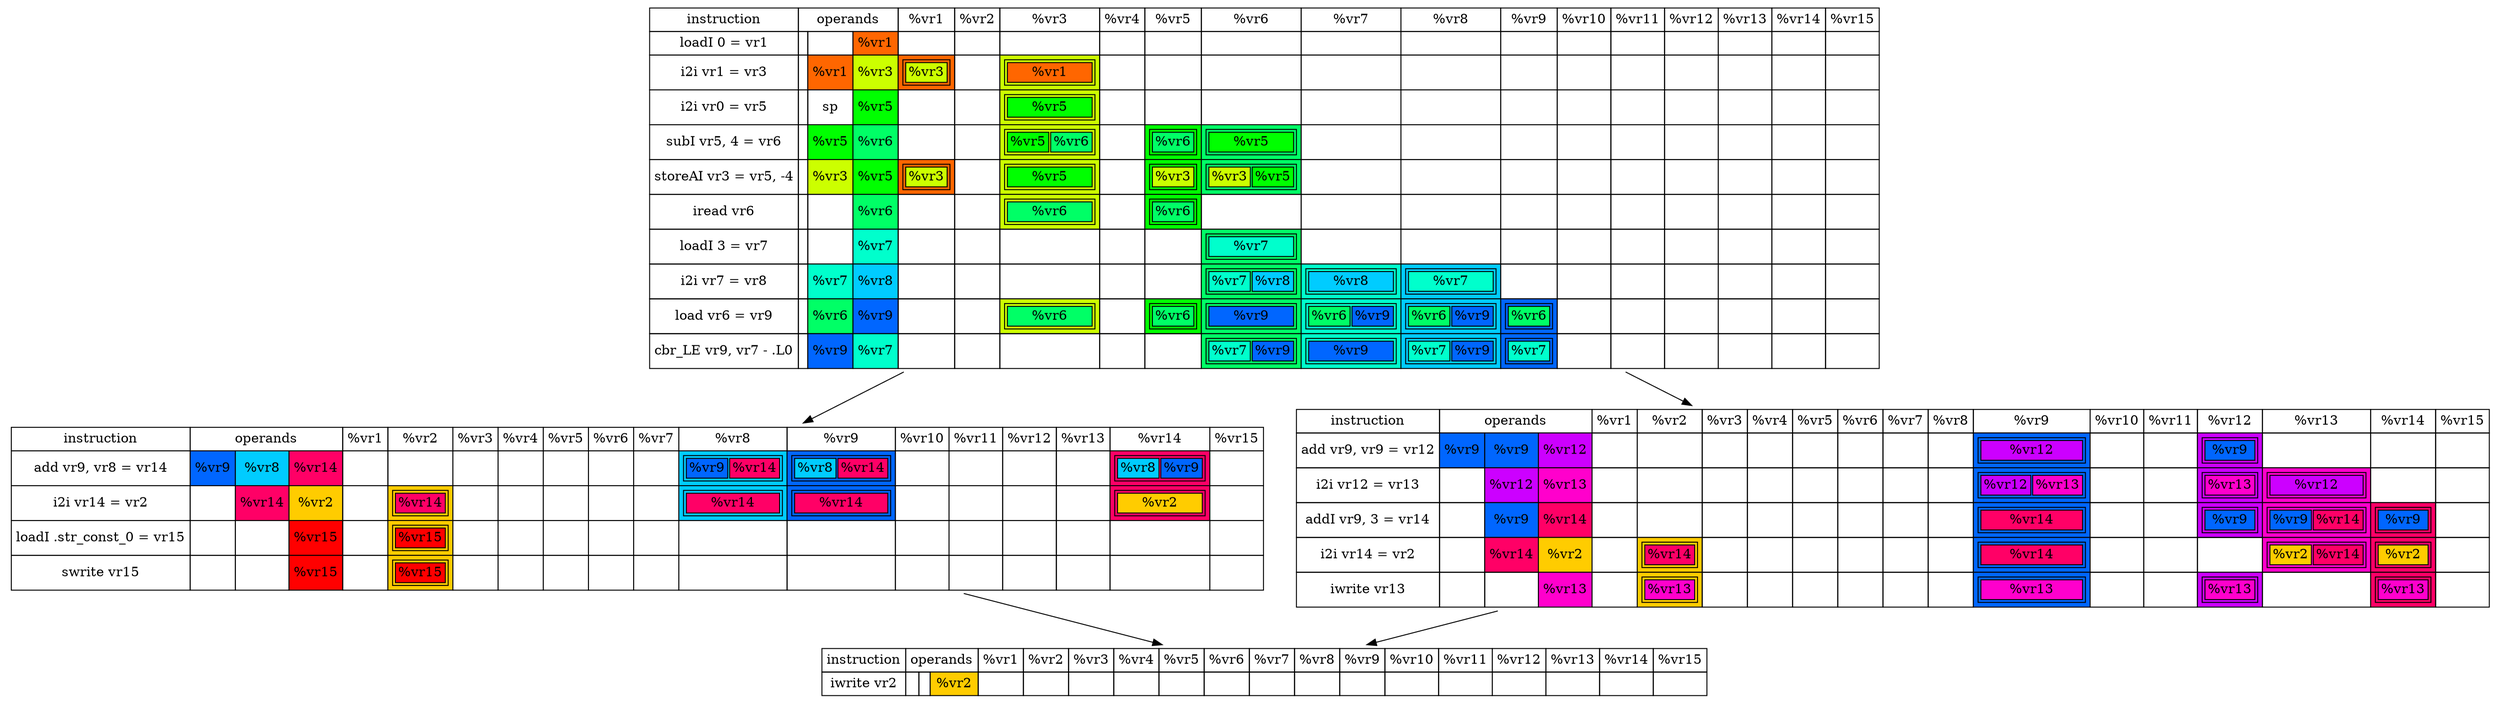 digraph cfg {
_F_main [shape = none, label = <
<table border="0" cellborder="1" cellspacing="0" cellpadding="4">
<tr><td>instruction</td><td colspan="3">operands</td>
<td>%vr1</td>
<td>%vr2</td>
<td>%vr3</td>
<td>%vr4</td>
<td>%vr5</td>
<td>%vr6</td>
<td>%vr7</td>
<td>%vr8</td>
<td>%vr9</td>
<td>%vr10</td>
<td>%vr11</td>
<td>%vr12</td>
<td>%vr13</td>
<td>%vr14</td>
<td>%vr15</td>
</tr>
<tr><td>loadI 0 = vr1</td>
<td></td>
<td></td>
    <td bgcolor = "0.06666667 1 1">%vr1</td>
<td></td>
<td></td>
<td></td>
<td></td>
<td></td>
<td></td>
<td></td>
<td></td>
<td></td>
<td></td>
<td></td>
<td></td>
<td></td>
<td></td>
<td></td>
</tr>
<tr><td>i2i vr1 = vr3</td>
<td></td>
    <td bgcolor = "0.06666667 1 1">%vr1</td>
    <td bgcolor = "0.2 1 1">%vr3</td>
    <td  bgcolor = "0.06666667 1 1"><table><tr>
    <td bgcolor = "0.2 1 1">%vr3</td>
</tr></table>
</td>
<td></td>
    <td  bgcolor = "0.2 1 1"><table><tr>
    <td bgcolor = "0.06666667 1 1">%vr1</td>
</tr></table>
</td>
<td></td>
<td></td>
<td></td>
<td></td>
<td></td>
<td></td>
<td></td>
<td></td>
<td></td>
<td></td>
<td></td>
<td></td>
</tr>
<tr><td>i2i vr0 = vr5</td>
<td></td>
<td>sp</td>
    <td bgcolor = "0.33333334 1 1">%vr5</td>
<td></td>
<td></td>
    <td  bgcolor = "0.2 1 1"><table><tr>
    <td bgcolor = "0.33333334 1 1">%vr5</td>
</tr></table>
</td>
<td></td>
<td></td>
<td></td>
<td></td>
<td></td>
<td></td>
<td></td>
<td></td>
<td></td>
<td></td>
<td></td>
<td></td>
</tr>
<tr><td>subI vr5, 4 = vr6</td>
<td></td>
    <td bgcolor = "0.33333334 1 1">%vr5</td>
    <td bgcolor = "0.4 1 1">%vr6</td>
<td></td>
<td></td>
    <td  bgcolor = "0.2 1 1"><table><tr>
    <td bgcolor = "0.33333334 1 1">%vr5</td>
    <td bgcolor = "0.4 1 1">%vr6</td>
</tr></table>
</td>
<td></td>
    <td  bgcolor = "0.33333334 1 1"><table><tr>
    <td bgcolor = "0.4 1 1">%vr6</td>
</tr></table>
</td>
    <td  bgcolor = "0.4 1 1"><table><tr>
    <td bgcolor = "0.33333334 1 1">%vr5</td>
</tr></table>
</td>
<td></td>
<td></td>
<td></td>
<td></td>
<td></td>
<td></td>
<td></td>
<td></td>
<td></td>
</tr>
<tr><td>storeAI vr3 = vr5, -4</td>
<td></td>
    <td bgcolor = "0.2 1 1">%vr3</td>
    <td bgcolor = "0.33333334 1 1">%vr5</td>
    <td  bgcolor = "0.06666667 1 1"><table><tr>
    <td bgcolor = "0.2 1 1">%vr3</td>
</tr></table>
</td>
<td></td>
    <td  bgcolor = "0.2 1 1"><table><tr>
    <td bgcolor = "0.33333334 1 1">%vr5</td>
</tr></table>
</td>
<td></td>
    <td  bgcolor = "0.33333334 1 1"><table><tr>
    <td bgcolor = "0.2 1 1">%vr3</td>
</tr></table>
</td>
    <td  bgcolor = "0.4 1 1"><table><tr>
    <td bgcolor = "0.2 1 1">%vr3</td>
    <td bgcolor = "0.33333334 1 1">%vr5</td>
</tr></table>
</td>
<td></td>
<td></td>
<td></td>
<td></td>
<td></td>
<td></td>
<td></td>
<td></td>
<td></td>
</tr>
<tr><td>iread vr6</td>
<td></td>
<td></td>
    <td bgcolor = "0.4 1 1">%vr6</td>
<td></td>
<td></td>
    <td  bgcolor = "0.2 1 1"><table><tr>
    <td bgcolor = "0.4 1 1">%vr6</td>
</tr></table>
</td>
<td></td>
    <td  bgcolor = "0.33333334 1 1"><table><tr>
    <td bgcolor = "0.4 1 1">%vr6</td>
</tr></table>
</td>
<td></td>
<td></td>
<td></td>
<td></td>
<td></td>
<td></td>
<td></td>
<td></td>
<td></td>
<td></td>
</tr>
<tr><td>loadI 3 = vr7</td>
<td></td>
<td></td>
    <td bgcolor = "0.46666667 1 1">%vr7</td>
<td></td>
<td></td>
<td></td>
<td></td>
<td></td>
    <td  bgcolor = "0.4 1 1"><table><tr>
    <td bgcolor = "0.46666667 1 1">%vr7</td>
</tr></table>
</td>
<td></td>
<td></td>
<td></td>
<td></td>
<td></td>
<td></td>
<td></td>
<td></td>
<td></td>
</tr>
<tr><td>i2i vr7 = vr8</td>
<td></td>
    <td bgcolor = "0.46666667 1 1">%vr7</td>
    <td bgcolor = "0.53333336 1 1">%vr8</td>
<td></td>
<td></td>
<td></td>
<td></td>
<td></td>
    <td  bgcolor = "0.4 1 1"><table><tr>
    <td bgcolor = "0.46666667 1 1">%vr7</td>
    <td bgcolor = "0.53333336 1 1">%vr8</td>
</tr></table>
</td>
    <td  bgcolor = "0.46666667 1 1"><table><tr>
    <td bgcolor = "0.53333336 1 1">%vr8</td>
</tr></table>
</td>
    <td  bgcolor = "0.53333336 1 1"><table><tr>
    <td bgcolor = "0.46666667 1 1">%vr7</td>
</tr></table>
</td>
<td></td>
<td></td>
<td></td>
<td></td>
<td></td>
<td></td>
<td></td>
</tr>
<tr><td>load vr6 = vr9</td>
<td></td>
    <td bgcolor = "0.4 1 1">%vr6</td>
    <td bgcolor = "0.6 1 1">%vr9</td>
<td></td>
<td></td>
    <td  bgcolor = "0.2 1 1"><table><tr>
    <td bgcolor = "0.4 1 1">%vr6</td>
</tr></table>
</td>
<td></td>
    <td  bgcolor = "0.33333334 1 1"><table><tr>
    <td bgcolor = "0.4 1 1">%vr6</td>
</tr></table>
</td>
    <td  bgcolor = "0.4 1 1"><table><tr>
    <td bgcolor = "0.6 1 1">%vr9</td>
</tr></table>
</td>
    <td  bgcolor = "0.46666667 1 1"><table><tr>
    <td bgcolor = "0.4 1 1">%vr6</td>
    <td bgcolor = "0.6 1 1">%vr9</td>
</tr></table>
</td>
    <td  bgcolor = "0.53333336 1 1"><table><tr>
    <td bgcolor = "0.4 1 1">%vr6</td>
    <td bgcolor = "0.6 1 1">%vr9</td>
</tr></table>
</td>
    <td  bgcolor = "0.6 1 1"><table><tr>
    <td bgcolor = "0.4 1 1">%vr6</td>
</tr></table>
</td>
<td></td>
<td></td>
<td></td>
<td></td>
<td></td>
<td></td>
</tr>
<tr><td>cbr_LE vr9, vr7 - .L0</td>
<td></td>
    <td bgcolor = "0.6 1 1">%vr9</td>
    <td bgcolor = "0.46666667 1 1">%vr7</td>
<td></td>
<td></td>
<td></td>
<td></td>
<td></td>
    <td  bgcolor = "0.4 1 1"><table><tr>
    <td bgcolor = "0.46666667 1 1">%vr7</td>
    <td bgcolor = "0.6 1 1">%vr9</td>
</tr></table>
</td>
    <td  bgcolor = "0.46666667 1 1"><table><tr>
    <td bgcolor = "0.6 1 1">%vr9</td>
</tr></table>
</td>
    <td  bgcolor = "0.53333336 1 1"><table><tr>
    <td bgcolor = "0.46666667 1 1">%vr7</td>
    <td bgcolor = "0.6 1 1">%vr9</td>
</tr></table>
</td>
    <td  bgcolor = "0.6 1 1"><table><tr>
    <td bgcolor = "0.46666667 1 1">%vr7</td>
</tr></table>
</td>
<td></td>
<td></td>
<td></td>
<td></td>
<td></td>
<td></td>
</tr>
</table>>]
_F_main -> _L0
_F_main -> _1_F_main
_1_F_main [shape = none, label = <
<table border="0" cellborder="1" cellspacing="0" cellpadding="4">
<tr><td>instruction</td><td colspan="3">operands</td>
<td>%vr1</td>
<td>%vr2</td>
<td>%vr3</td>
<td>%vr4</td>
<td>%vr5</td>
<td>%vr6</td>
<td>%vr7</td>
<td>%vr8</td>
<td>%vr9</td>
<td>%vr10</td>
<td>%vr11</td>
<td>%vr12</td>
<td>%vr13</td>
<td>%vr14</td>
<td>%vr15</td>
</tr>
<tr><td>add vr9, vr9 = vr12</td>
    <td bgcolor = "0.6 1 1">%vr9</td>
    <td bgcolor = "0.6 1 1">%vr9</td>
    <td bgcolor = "0.8 1 1">%vr12</td>
<td></td>
<td></td>
<td></td>
<td></td>
<td></td>
<td></td>
<td></td>
<td></td>
    <td  bgcolor = "0.6 1 1"><table><tr>
    <td bgcolor = "0.8 1 1">%vr12</td>
</tr></table>
</td>
<td></td>
<td></td>
    <td  bgcolor = "0.8 1 1"><table><tr>
    <td bgcolor = "0.6 1 1">%vr9</td>
</tr></table>
</td>
<td></td>
<td></td>
<td></td>
</tr>
<tr><td>i2i vr12 = vr13</td>
<td></td>
    <td bgcolor = "0.8 1 1">%vr12</td>
    <td bgcolor = "0.8666667 1 1">%vr13</td>
<td></td>
<td></td>
<td></td>
<td></td>
<td></td>
<td></td>
<td></td>
<td></td>
    <td  bgcolor = "0.6 1 1"><table><tr>
    <td bgcolor = "0.8 1 1">%vr12</td>
    <td bgcolor = "0.8666667 1 1">%vr13</td>
</tr></table>
</td>
<td></td>
<td></td>
    <td  bgcolor = "0.8 1 1"><table><tr>
    <td bgcolor = "0.8666667 1 1">%vr13</td>
</tr></table>
</td>
    <td  bgcolor = "0.8666667 1 1"><table><tr>
    <td bgcolor = "0.8 1 1">%vr12</td>
</tr></table>
</td>
<td></td>
<td></td>
</tr>
<tr><td>addI vr9, 3 = vr14</td>
<td></td>
    <td bgcolor = "0.6 1 1">%vr9</td>
    <td bgcolor = "0.93333334 1 1">%vr14</td>
<td></td>
<td></td>
<td></td>
<td></td>
<td></td>
<td></td>
<td></td>
<td></td>
    <td  bgcolor = "0.6 1 1"><table><tr>
    <td bgcolor = "0.93333334 1 1">%vr14</td>
</tr></table>
</td>
<td></td>
<td></td>
    <td  bgcolor = "0.8 1 1"><table><tr>
    <td bgcolor = "0.6 1 1">%vr9</td>
</tr></table>
</td>
    <td  bgcolor = "0.8666667 1 1"><table><tr>
    <td bgcolor = "0.6 1 1">%vr9</td>
    <td bgcolor = "0.93333334 1 1">%vr14</td>
</tr></table>
</td>
    <td  bgcolor = "0.93333334 1 1"><table><tr>
    <td bgcolor = "0.6 1 1">%vr9</td>
</tr></table>
</td>
<td></td>
</tr>
<tr><td>i2i vr14 = vr2</td>
<td></td>
    <td bgcolor = "0.93333334 1 1">%vr14</td>
    <td bgcolor = "0.13333334 1 1">%vr2</td>
<td></td>
    <td  bgcolor = "0.13333334 1 1"><table><tr>
    <td bgcolor = "0.93333334 1 1">%vr14</td>
</tr></table>
</td>
<td></td>
<td></td>
<td></td>
<td></td>
<td></td>
<td></td>
    <td  bgcolor = "0.6 1 1"><table><tr>
    <td bgcolor = "0.93333334 1 1">%vr14</td>
</tr></table>
</td>
<td></td>
<td></td>
<td></td>
    <td  bgcolor = "0.8666667 1 1"><table><tr>
    <td bgcolor = "0.13333334 1 1">%vr2</td>
    <td bgcolor = "0.93333334 1 1">%vr14</td>
</tr></table>
</td>
    <td  bgcolor = "0.93333334 1 1"><table><tr>
    <td bgcolor = "0.13333334 1 1">%vr2</td>
</tr></table>
</td>
<td></td>
</tr>
<tr><td>iwrite vr13</td>
<td></td>
<td></td>
    <td bgcolor = "0.8666667 1 1">%vr13</td>
<td></td>
    <td  bgcolor = "0.13333334 1 1"><table><tr>
    <td bgcolor = "0.8666667 1 1">%vr13</td>
</tr></table>
</td>
<td></td>
<td></td>
<td></td>
<td></td>
<td></td>
<td></td>
    <td  bgcolor = "0.6 1 1"><table><tr>
    <td bgcolor = "0.8666667 1 1">%vr13</td>
</tr></table>
</td>
<td></td>
<td></td>
    <td  bgcolor = "0.8 1 1"><table><tr>
    <td bgcolor = "0.8666667 1 1">%vr13</td>
</tr></table>
</td>
<td></td>
    <td  bgcolor = "0.93333334 1 1"><table><tr>
    <td bgcolor = "0.8666667 1 1">%vr13</td>
</tr></table>
</td>
<td></td>
</tr>
</table>>]
_1_F_main -> _L1
_L0 [shape = none, label = <
<table border="0" cellborder="1" cellspacing="0" cellpadding="4">
<tr><td>instruction</td><td colspan="3">operands</td>
<td>%vr1</td>
<td>%vr2</td>
<td>%vr3</td>
<td>%vr4</td>
<td>%vr5</td>
<td>%vr6</td>
<td>%vr7</td>
<td>%vr8</td>
<td>%vr9</td>
<td>%vr10</td>
<td>%vr11</td>
<td>%vr12</td>
<td>%vr13</td>
<td>%vr14</td>
<td>%vr15</td>
</tr>
<tr><td>add vr9, vr8 = vr14</td>
    <td bgcolor = "0.6 1 1">%vr9</td>
    <td bgcolor = "0.53333336 1 1">%vr8</td>
    <td bgcolor = "0.93333334 1 1">%vr14</td>
<td></td>
<td></td>
<td></td>
<td></td>
<td></td>
<td></td>
<td></td>
    <td  bgcolor = "0.53333336 1 1"><table><tr>
    <td bgcolor = "0.6 1 1">%vr9</td>
    <td bgcolor = "0.93333334 1 1">%vr14</td>
</tr></table>
</td>
    <td  bgcolor = "0.6 1 1"><table><tr>
    <td bgcolor = "0.53333336 1 1">%vr8</td>
    <td bgcolor = "0.93333334 1 1">%vr14</td>
</tr></table>
</td>
<td></td>
<td></td>
<td></td>
<td></td>
    <td  bgcolor = "0.93333334 1 1"><table><tr>
    <td bgcolor = "0.53333336 1 1">%vr8</td>
    <td bgcolor = "0.6 1 1">%vr9</td>
</tr></table>
</td>
<td></td>
</tr>
<tr><td>i2i vr14 = vr2</td>
<td></td>
    <td bgcolor = "0.93333334 1 1">%vr14</td>
    <td bgcolor = "0.13333334 1 1">%vr2</td>
<td></td>
    <td  bgcolor = "0.13333334 1 1"><table><tr>
    <td bgcolor = "0.93333334 1 1">%vr14</td>
</tr></table>
</td>
<td></td>
<td></td>
<td></td>
<td></td>
<td></td>
    <td  bgcolor = "0.53333336 1 1"><table><tr>
    <td bgcolor = "0.93333334 1 1">%vr14</td>
</tr></table>
</td>
    <td  bgcolor = "0.6 1 1"><table><tr>
    <td bgcolor = "0.93333334 1 1">%vr14</td>
</tr></table>
</td>
<td></td>
<td></td>
<td></td>
<td></td>
    <td  bgcolor = "0.93333334 1 1"><table><tr>
    <td bgcolor = "0.13333334 1 1">%vr2</td>
</tr></table>
</td>
<td></td>
</tr>
<tr><td>loadI .str_const_0 = vr15</td>
<td></td>
<td></td>
    <td bgcolor = "1 1 1">%vr15</td>
<td></td>
    <td  bgcolor = "0.13333334 1 1"><table><tr>
    <td bgcolor = "1 1 1">%vr15</td>
</tr></table>
</td>
<td></td>
<td></td>
<td></td>
<td></td>
<td></td>
<td></td>
<td></td>
<td></td>
<td></td>
<td></td>
<td></td>
<td></td>
<td></td>
</tr>
<tr><td>swrite vr15</td>
<td></td>
<td></td>
    <td bgcolor = "1 1 1">%vr15</td>
<td></td>
    <td  bgcolor = "0.13333334 1 1"><table><tr>
    <td bgcolor = "1 1 1">%vr15</td>
</tr></table>
</td>
<td></td>
<td></td>
<td></td>
<td></td>
<td></td>
<td></td>
<td></td>
<td></td>
<td></td>
<td></td>
<td></td>
<td></td>
<td></td>
</tr>
</table>>]
_L0 -> _L1
_L1 [shape = none, label = <
<table border="0" cellborder="1" cellspacing="0" cellpadding="4">
<tr><td>instruction</td><td colspan="3">operands</td>
<td>%vr1</td>
<td>%vr2</td>
<td>%vr3</td>
<td>%vr4</td>
<td>%vr5</td>
<td>%vr6</td>
<td>%vr7</td>
<td>%vr8</td>
<td>%vr9</td>
<td>%vr10</td>
<td>%vr11</td>
<td>%vr12</td>
<td>%vr13</td>
<td>%vr14</td>
<td>%vr15</td>
</tr>
<tr><td>iwrite vr2</td>
<td></td>
<td></td>
    <td bgcolor = "0.13333334 1 1">%vr2</td>
<td></td>
<td></td>
<td></td>
<td></td>
<td></td>
<td></td>
<td></td>
<td></td>
<td></td>
<td></td>
<td></td>
<td></td>
<td></td>
<td></td>
<td></td>
</tr>
</table>>]
}
